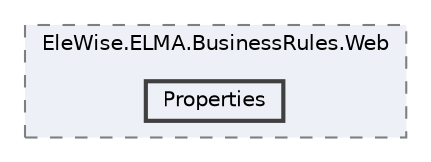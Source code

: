 digraph "Web/Modules/EleWise.ELMA.BusinessRules.Web/Properties"
{
 // LATEX_PDF_SIZE
  bgcolor="transparent";
  edge [fontname=Helvetica,fontsize=10,labelfontname=Helvetica,labelfontsize=10];
  node [fontname=Helvetica,fontsize=10,shape=box,height=0.2,width=0.4];
  compound=true
  subgraph clusterdir_e46483da9f373966ce645ecac7252ff4 {
    graph [ bgcolor="#edf0f7", pencolor="grey50", label="EleWise.ELMA.BusinessRules.Web", fontname=Helvetica,fontsize=10 style="filled,dashed", URL="dir_e46483da9f373966ce645ecac7252ff4.html",tooltip=""]
  dir_c7ff2b854c3d02fa2cf8eaf8d62ee17b [label="Properties", fillcolor="#edf0f7", color="grey25", style="filled,bold", URL="dir_c7ff2b854c3d02fa2cf8eaf8d62ee17b.html",tooltip=""];
  }
}
